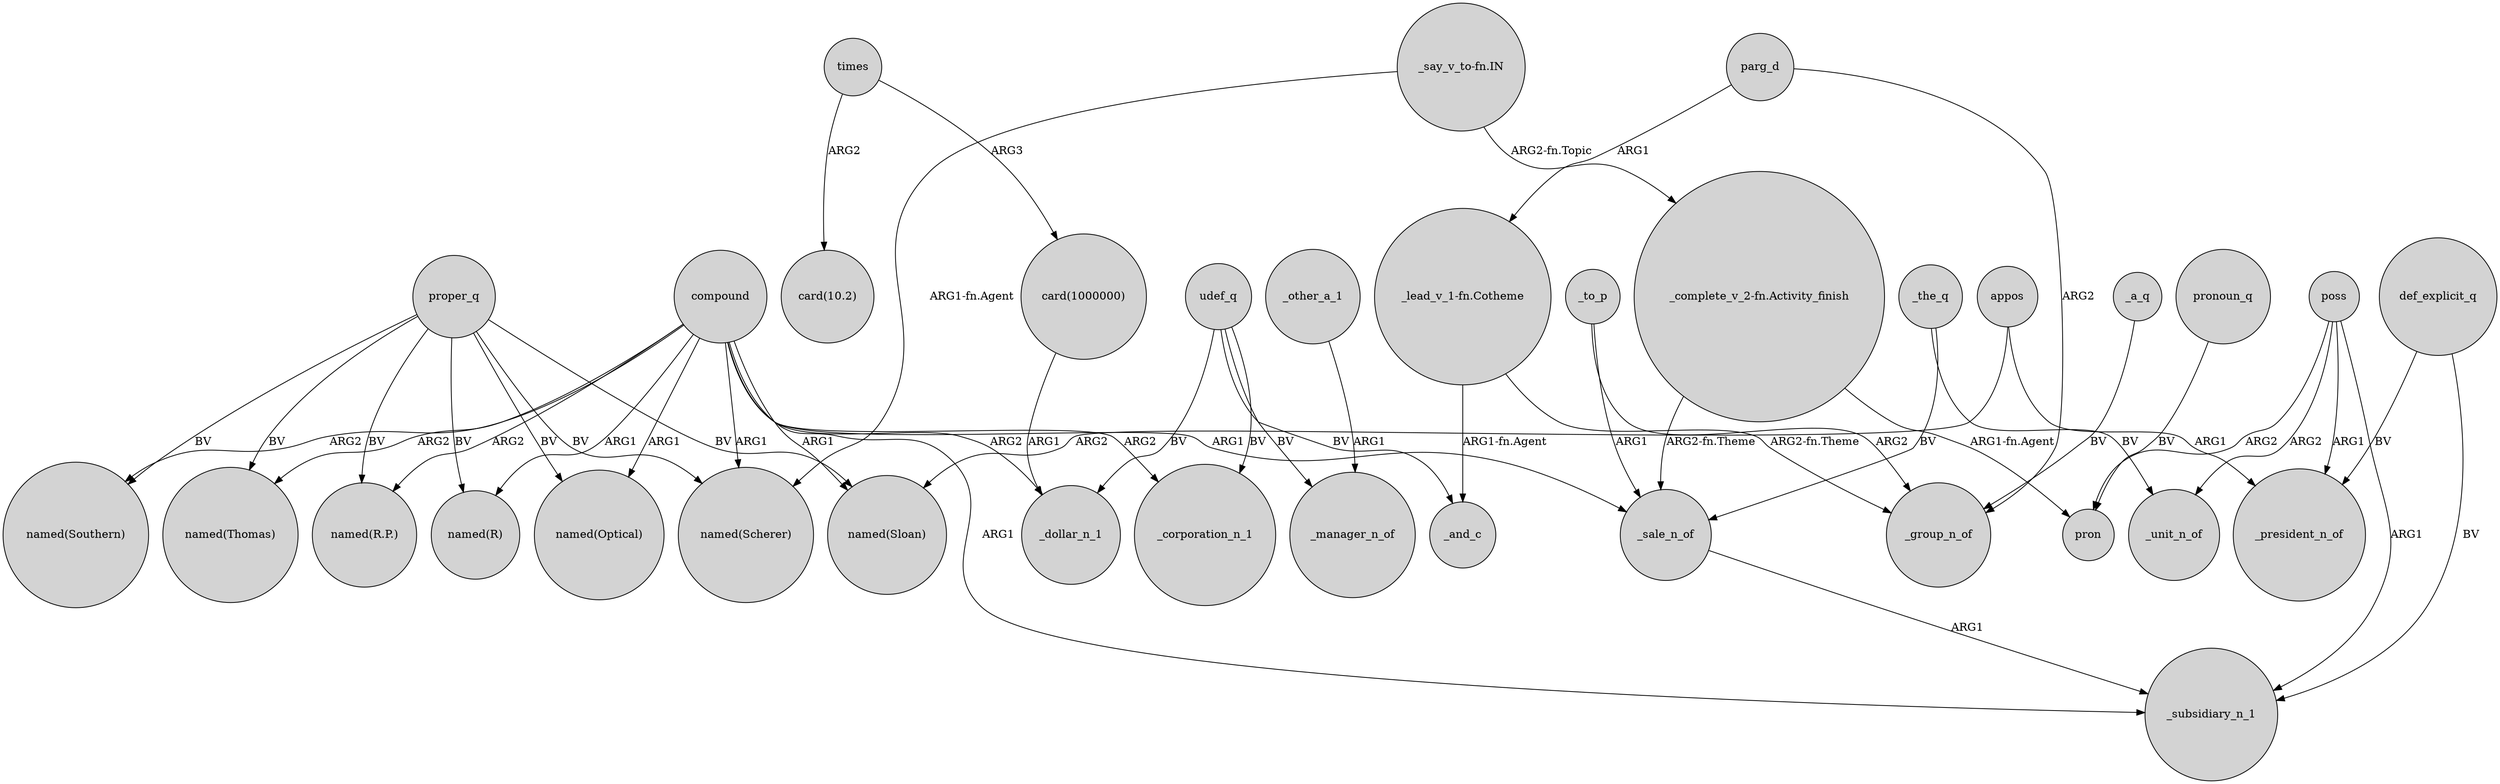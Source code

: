digraph {
	node [shape=circle style=filled]
	"_say_v_to-fn.IN" -> "named(Scherer)" [label="ARG1-fn.Agent"]
	"card(1000000)" -> _dollar_n_1 [label=ARG1]
	parg_d -> "_lead_v_1-fn.Cotheme" [label=ARG1]
	proper_q -> "named(Scherer)" [label=BV]
	proper_q -> "named(R.P.)" [label=BV]
	def_explicit_q -> _subsidiary_n_1 [label=BV]
	poss -> pron [label=ARG2]
	appos -> _president_n_of [label=ARG1]
	appos -> "named(Sloan)" [label=ARG2]
	poss -> _subsidiary_n_1 [label=ARG1]
	"_lead_v_1-fn.Cotheme" -> _group_n_of [label="ARG2-fn.Theme"]
	compound -> "named(Sloan)" [label=ARG1]
	_other_a_1 -> _manager_n_of [label=ARG1]
	"_say_v_to-fn.IN" -> "_complete_v_2-fn.Activity_finish" [label="ARG2-fn.Topic"]
	compound -> _corporation_n_1 [label=ARG2]
	compound -> "named(Southern)" [label=ARG2]
	compound -> "named(R)" [label=ARG1]
	poss -> _unit_n_of [label=ARG2]
	parg_d -> _group_n_of [label=ARG2]
	"_complete_v_2-fn.Activity_finish" -> _sale_n_of [label="ARG2-fn.Theme"]
	_to_p -> _sale_n_of [label=ARG1]
	_sale_n_of -> _subsidiary_n_1 [label=ARG1]
	proper_q -> "named(Optical)" [label=BV]
	poss -> _president_n_of [label=ARG1]
	"_complete_v_2-fn.Activity_finish" -> pron [label="ARG1-fn.Agent"]
	pronoun_q -> pron [label=BV]
	udef_q -> _corporation_n_1 [label=BV]
	proper_q -> "named(Southern)" [label=BV]
	_to_p -> _group_n_of [label=ARG2]
	proper_q -> "named(Thomas)" [label=BV]
	_the_q -> _sale_n_of [label=BV]
	times -> "card(1000000)" [label=ARG3]
	def_explicit_q -> _president_n_of [label=BV]
	"_lead_v_1-fn.Cotheme" -> _and_c [label="ARG1-fn.Agent"]
	proper_q -> "named(Sloan)" [label=BV]
	times -> "card(10.2)" [label=ARG2]
	compound -> "named(Scherer)" [label=ARG1]
	compound -> _subsidiary_n_1 [label=ARG1]
	udef_q -> _manager_n_of [label=BV]
	compound -> "named(R.P.)" [label=ARG2]
	compound -> "named(Optical)" [label=ARG1]
	proper_q -> "named(R)" [label=BV]
	_a_q -> _group_n_of [label=BV]
	compound -> _dollar_n_1 [label=ARG2]
	udef_q -> _and_c [label=BV]
	_the_q -> _unit_n_of [label=BV]
	compound -> "named(Thomas)" [label=ARG2]
	compound -> _sale_n_of [label=ARG1]
	udef_q -> _dollar_n_1 [label=BV]
}
